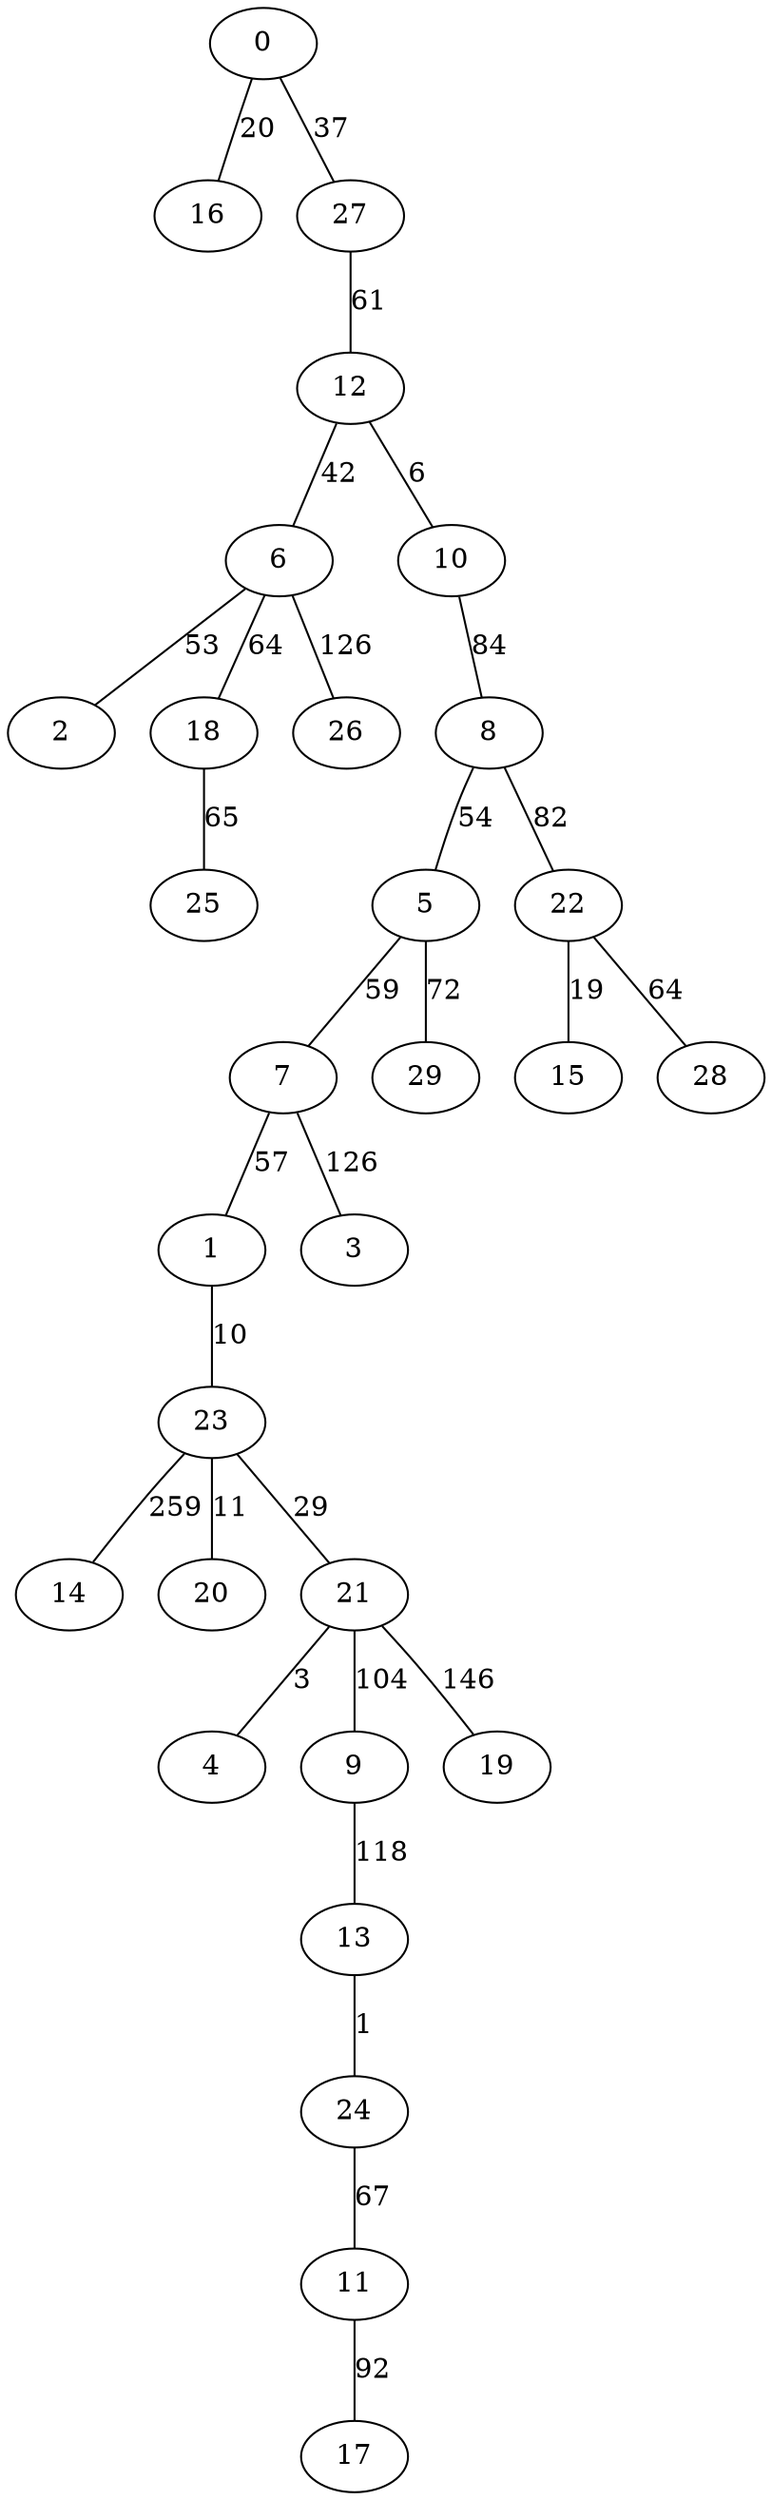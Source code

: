 strict graph G {
0;
1;
2;
3;
4;
5;
6;
7;
8;
9;
10;
11;
12;
13;
14;
15;
16;
17;
18;
19;
20;
21;
22;
23;
24;
25;
26;
27;
28;
29;
6 -- 2  [label=53];
10 -- 8  [label=84];
1 -- 23  [label=10];
21 -- 9  [label=104];
23 -- 14  [label=259];
12 -- 6  [label=42];
21 -- 4  [label=3];
0 -- 16  [label=20];
24 -- 11  [label=67];
0 -- 27  [label=37];
6 -- 18  [label=64];
18 -- 25  [label=65];
11 -- 17  [label=92];
7 -- 3  [label=126];
27 -- 12  [label=61];
12 -- 10  [label=6];
9 -- 13  [label=118];
22 -- 28  [label=64];
5 -- 7  [label=59];
22 -- 15  [label=19];
8 -- 22  [label=82];
6 -- 26  [label=126];
21 -- 19  [label=146];
23 -- 21  [label=29];
5 -- 29  [label=72];
13 -- 24  [label=1];
7 -- 1  [label=57];
8 -- 5  [label=54];
23 -- 20  [label=11];
}
